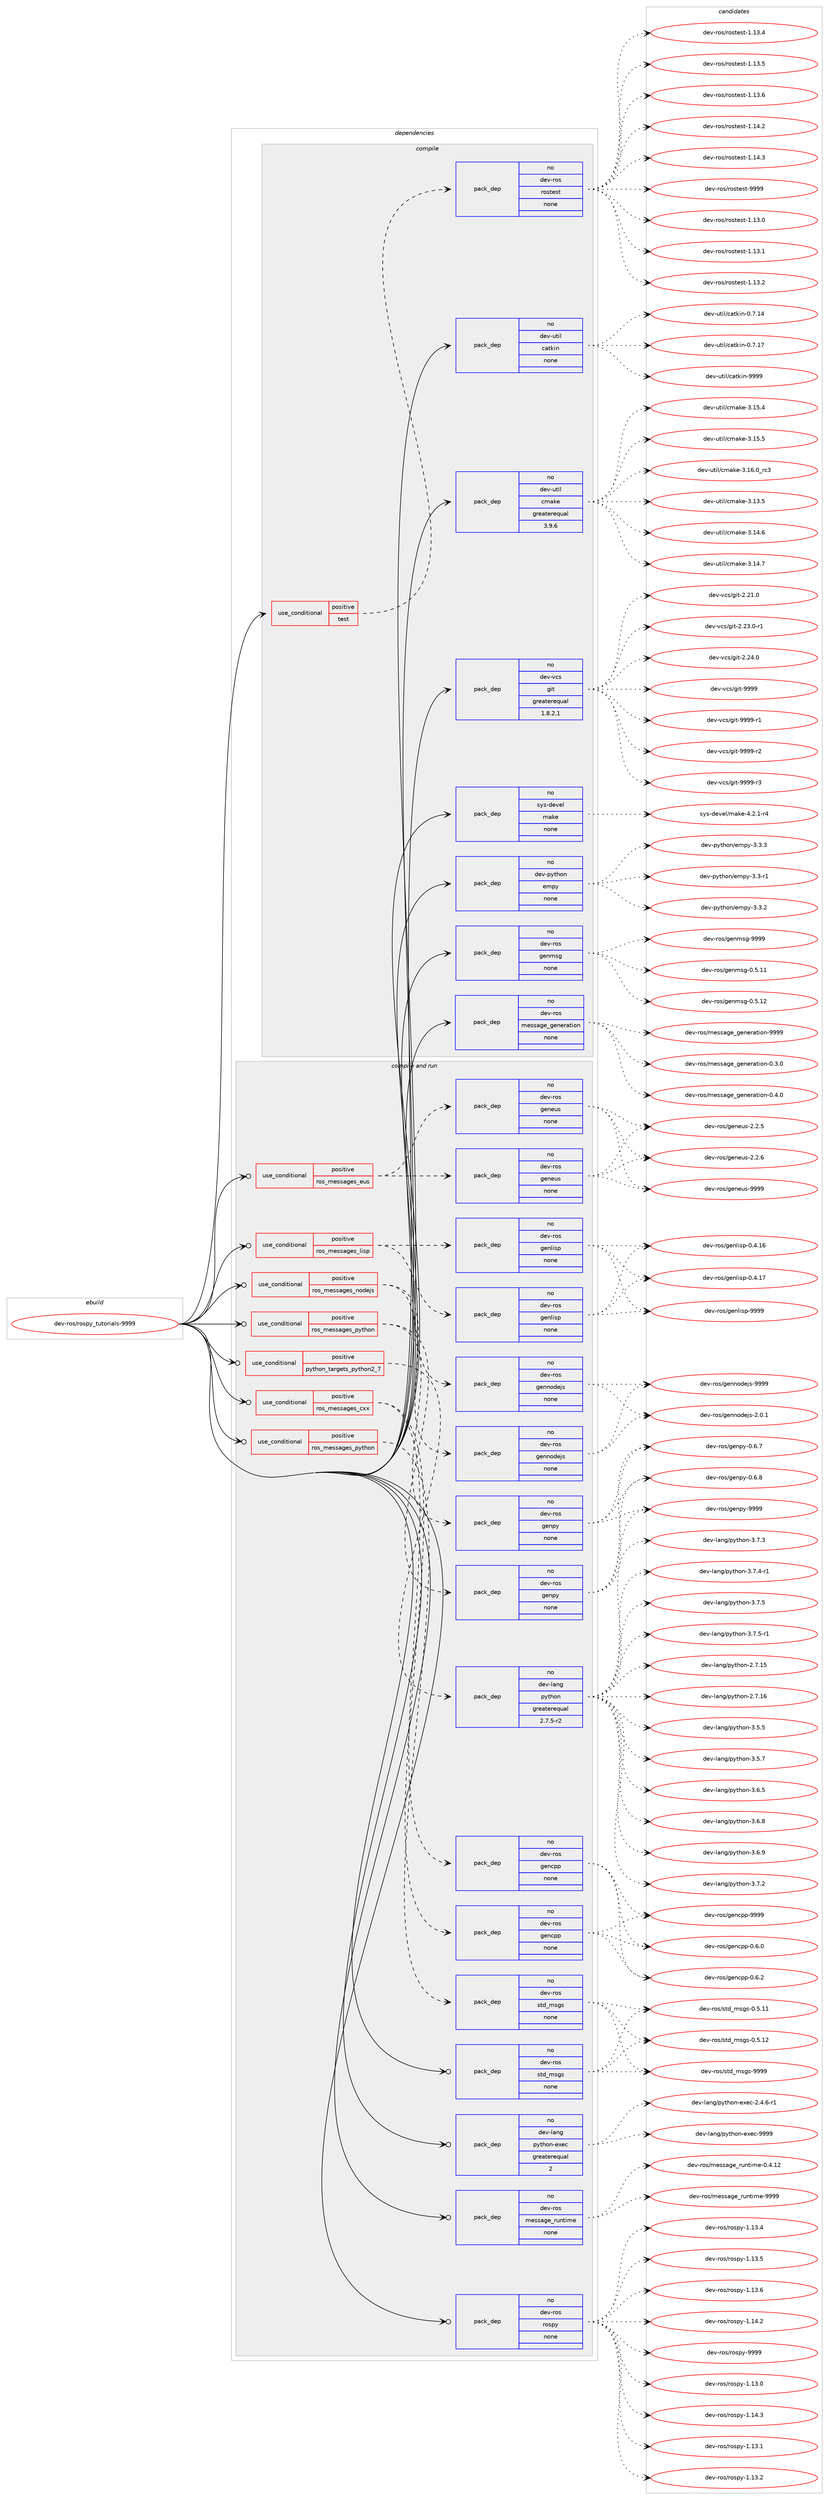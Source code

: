 digraph prolog {

# *************
# Graph options
# *************

newrank=true;
concentrate=true;
compound=true;
graph [rankdir=LR,fontname=Helvetica,fontsize=10,ranksep=1.5];#, ranksep=2.5, nodesep=0.2];
edge  [arrowhead=vee];
node  [fontname=Helvetica,fontsize=10];

# **********
# The ebuild
# **********

subgraph cluster_leftcol {
color=gray;
rank=same;
label=<<i>ebuild</i>>;
id [label="dev-ros/rospy_tutorials-9999", color=red, width=4, href="../dev-ros/rospy_tutorials-9999.svg"];
}

# ****************
# The dependencies
# ****************

subgraph cluster_midcol {
color=gray;
label=<<i>dependencies</i>>;
subgraph cluster_compile {
fillcolor="#eeeeee";
style=filled;
label=<<i>compile</i>>;
subgraph cond154951 {
dependency663140 [label=<<TABLE BORDER="0" CELLBORDER="1" CELLSPACING="0" CELLPADDING="4"><TR><TD ROWSPAN="3" CELLPADDING="10">use_conditional</TD></TR><TR><TD>positive</TD></TR><TR><TD>test</TD></TR></TABLE>>, shape=none, color=red];
subgraph pack496283 {
dependency663141 [label=<<TABLE BORDER="0" CELLBORDER="1" CELLSPACING="0" CELLPADDING="4" WIDTH="220"><TR><TD ROWSPAN="6" CELLPADDING="30">pack_dep</TD></TR><TR><TD WIDTH="110">no</TD></TR><TR><TD>dev-ros</TD></TR><TR><TD>rostest</TD></TR><TR><TD>none</TD></TR><TR><TD></TD></TR></TABLE>>, shape=none, color=blue];
}
dependency663140:e -> dependency663141:w [weight=20,style="dashed",arrowhead="vee"];
}
id:e -> dependency663140:w [weight=20,style="solid",arrowhead="vee"];
subgraph pack496284 {
dependency663142 [label=<<TABLE BORDER="0" CELLBORDER="1" CELLSPACING="0" CELLPADDING="4" WIDTH="220"><TR><TD ROWSPAN="6" CELLPADDING="30">pack_dep</TD></TR><TR><TD WIDTH="110">no</TD></TR><TR><TD>dev-python</TD></TR><TR><TD>empy</TD></TR><TR><TD>none</TD></TR><TR><TD></TD></TR></TABLE>>, shape=none, color=blue];
}
id:e -> dependency663142:w [weight=20,style="solid",arrowhead="vee"];
subgraph pack496285 {
dependency663143 [label=<<TABLE BORDER="0" CELLBORDER="1" CELLSPACING="0" CELLPADDING="4" WIDTH="220"><TR><TD ROWSPAN="6" CELLPADDING="30">pack_dep</TD></TR><TR><TD WIDTH="110">no</TD></TR><TR><TD>dev-ros</TD></TR><TR><TD>genmsg</TD></TR><TR><TD>none</TD></TR><TR><TD></TD></TR></TABLE>>, shape=none, color=blue];
}
id:e -> dependency663143:w [weight=20,style="solid",arrowhead="vee"];
subgraph pack496286 {
dependency663144 [label=<<TABLE BORDER="0" CELLBORDER="1" CELLSPACING="0" CELLPADDING="4" WIDTH="220"><TR><TD ROWSPAN="6" CELLPADDING="30">pack_dep</TD></TR><TR><TD WIDTH="110">no</TD></TR><TR><TD>dev-ros</TD></TR><TR><TD>message_generation</TD></TR><TR><TD>none</TD></TR><TR><TD></TD></TR></TABLE>>, shape=none, color=blue];
}
id:e -> dependency663144:w [weight=20,style="solid",arrowhead="vee"];
subgraph pack496287 {
dependency663145 [label=<<TABLE BORDER="0" CELLBORDER="1" CELLSPACING="0" CELLPADDING="4" WIDTH="220"><TR><TD ROWSPAN="6" CELLPADDING="30">pack_dep</TD></TR><TR><TD WIDTH="110">no</TD></TR><TR><TD>dev-util</TD></TR><TR><TD>catkin</TD></TR><TR><TD>none</TD></TR><TR><TD></TD></TR></TABLE>>, shape=none, color=blue];
}
id:e -> dependency663145:w [weight=20,style="solid",arrowhead="vee"];
subgraph pack496288 {
dependency663146 [label=<<TABLE BORDER="0" CELLBORDER="1" CELLSPACING="0" CELLPADDING="4" WIDTH="220"><TR><TD ROWSPAN="6" CELLPADDING="30">pack_dep</TD></TR><TR><TD WIDTH="110">no</TD></TR><TR><TD>dev-util</TD></TR><TR><TD>cmake</TD></TR><TR><TD>greaterequal</TD></TR><TR><TD>3.9.6</TD></TR></TABLE>>, shape=none, color=blue];
}
id:e -> dependency663146:w [weight=20,style="solid",arrowhead="vee"];
subgraph pack496289 {
dependency663147 [label=<<TABLE BORDER="0" CELLBORDER="1" CELLSPACING="0" CELLPADDING="4" WIDTH="220"><TR><TD ROWSPAN="6" CELLPADDING="30">pack_dep</TD></TR><TR><TD WIDTH="110">no</TD></TR><TR><TD>dev-vcs</TD></TR><TR><TD>git</TD></TR><TR><TD>greaterequal</TD></TR><TR><TD>1.8.2.1</TD></TR></TABLE>>, shape=none, color=blue];
}
id:e -> dependency663147:w [weight=20,style="solid",arrowhead="vee"];
subgraph pack496290 {
dependency663148 [label=<<TABLE BORDER="0" CELLBORDER="1" CELLSPACING="0" CELLPADDING="4" WIDTH="220"><TR><TD ROWSPAN="6" CELLPADDING="30">pack_dep</TD></TR><TR><TD WIDTH="110">no</TD></TR><TR><TD>sys-devel</TD></TR><TR><TD>make</TD></TR><TR><TD>none</TD></TR><TR><TD></TD></TR></TABLE>>, shape=none, color=blue];
}
id:e -> dependency663148:w [weight=20,style="solid",arrowhead="vee"];
}
subgraph cluster_compileandrun {
fillcolor="#eeeeee";
style=filled;
label=<<i>compile and run</i>>;
subgraph cond154952 {
dependency663149 [label=<<TABLE BORDER="0" CELLBORDER="1" CELLSPACING="0" CELLPADDING="4"><TR><TD ROWSPAN="3" CELLPADDING="10">use_conditional</TD></TR><TR><TD>positive</TD></TR><TR><TD>python_targets_python2_7</TD></TR></TABLE>>, shape=none, color=red];
subgraph pack496291 {
dependency663150 [label=<<TABLE BORDER="0" CELLBORDER="1" CELLSPACING="0" CELLPADDING="4" WIDTH="220"><TR><TD ROWSPAN="6" CELLPADDING="30">pack_dep</TD></TR><TR><TD WIDTH="110">no</TD></TR><TR><TD>dev-lang</TD></TR><TR><TD>python</TD></TR><TR><TD>greaterequal</TD></TR><TR><TD>2.7.5-r2</TD></TR></TABLE>>, shape=none, color=blue];
}
dependency663149:e -> dependency663150:w [weight=20,style="dashed",arrowhead="vee"];
}
id:e -> dependency663149:w [weight=20,style="solid",arrowhead="odotvee"];
subgraph cond154953 {
dependency663151 [label=<<TABLE BORDER="0" CELLBORDER="1" CELLSPACING="0" CELLPADDING="4"><TR><TD ROWSPAN="3" CELLPADDING="10">use_conditional</TD></TR><TR><TD>positive</TD></TR><TR><TD>ros_messages_cxx</TD></TR></TABLE>>, shape=none, color=red];
subgraph pack496292 {
dependency663152 [label=<<TABLE BORDER="0" CELLBORDER="1" CELLSPACING="0" CELLPADDING="4" WIDTH="220"><TR><TD ROWSPAN="6" CELLPADDING="30">pack_dep</TD></TR><TR><TD WIDTH="110">no</TD></TR><TR><TD>dev-ros</TD></TR><TR><TD>gencpp</TD></TR><TR><TD>none</TD></TR><TR><TD></TD></TR></TABLE>>, shape=none, color=blue];
}
dependency663151:e -> dependency663152:w [weight=20,style="dashed",arrowhead="vee"];
subgraph pack496293 {
dependency663153 [label=<<TABLE BORDER="0" CELLBORDER="1" CELLSPACING="0" CELLPADDING="4" WIDTH="220"><TR><TD ROWSPAN="6" CELLPADDING="30">pack_dep</TD></TR><TR><TD WIDTH="110">no</TD></TR><TR><TD>dev-ros</TD></TR><TR><TD>gencpp</TD></TR><TR><TD>none</TD></TR><TR><TD></TD></TR></TABLE>>, shape=none, color=blue];
}
dependency663151:e -> dependency663153:w [weight=20,style="dashed",arrowhead="vee"];
}
id:e -> dependency663151:w [weight=20,style="solid",arrowhead="odotvee"];
subgraph cond154954 {
dependency663154 [label=<<TABLE BORDER="0" CELLBORDER="1" CELLSPACING="0" CELLPADDING="4"><TR><TD ROWSPAN="3" CELLPADDING="10">use_conditional</TD></TR><TR><TD>positive</TD></TR><TR><TD>ros_messages_eus</TD></TR></TABLE>>, shape=none, color=red];
subgraph pack496294 {
dependency663155 [label=<<TABLE BORDER="0" CELLBORDER="1" CELLSPACING="0" CELLPADDING="4" WIDTH="220"><TR><TD ROWSPAN="6" CELLPADDING="30">pack_dep</TD></TR><TR><TD WIDTH="110">no</TD></TR><TR><TD>dev-ros</TD></TR><TR><TD>geneus</TD></TR><TR><TD>none</TD></TR><TR><TD></TD></TR></TABLE>>, shape=none, color=blue];
}
dependency663154:e -> dependency663155:w [weight=20,style="dashed",arrowhead="vee"];
subgraph pack496295 {
dependency663156 [label=<<TABLE BORDER="0" CELLBORDER="1" CELLSPACING="0" CELLPADDING="4" WIDTH="220"><TR><TD ROWSPAN="6" CELLPADDING="30">pack_dep</TD></TR><TR><TD WIDTH="110">no</TD></TR><TR><TD>dev-ros</TD></TR><TR><TD>geneus</TD></TR><TR><TD>none</TD></TR><TR><TD></TD></TR></TABLE>>, shape=none, color=blue];
}
dependency663154:e -> dependency663156:w [weight=20,style="dashed",arrowhead="vee"];
}
id:e -> dependency663154:w [weight=20,style="solid",arrowhead="odotvee"];
subgraph cond154955 {
dependency663157 [label=<<TABLE BORDER="0" CELLBORDER="1" CELLSPACING="0" CELLPADDING="4"><TR><TD ROWSPAN="3" CELLPADDING="10">use_conditional</TD></TR><TR><TD>positive</TD></TR><TR><TD>ros_messages_lisp</TD></TR></TABLE>>, shape=none, color=red];
subgraph pack496296 {
dependency663158 [label=<<TABLE BORDER="0" CELLBORDER="1" CELLSPACING="0" CELLPADDING="4" WIDTH="220"><TR><TD ROWSPAN="6" CELLPADDING="30">pack_dep</TD></TR><TR><TD WIDTH="110">no</TD></TR><TR><TD>dev-ros</TD></TR><TR><TD>genlisp</TD></TR><TR><TD>none</TD></TR><TR><TD></TD></TR></TABLE>>, shape=none, color=blue];
}
dependency663157:e -> dependency663158:w [weight=20,style="dashed",arrowhead="vee"];
subgraph pack496297 {
dependency663159 [label=<<TABLE BORDER="0" CELLBORDER="1" CELLSPACING="0" CELLPADDING="4" WIDTH="220"><TR><TD ROWSPAN="6" CELLPADDING="30">pack_dep</TD></TR><TR><TD WIDTH="110">no</TD></TR><TR><TD>dev-ros</TD></TR><TR><TD>genlisp</TD></TR><TR><TD>none</TD></TR><TR><TD></TD></TR></TABLE>>, shape=none, color=blue];
}
dependency663157:e -> dependency663159:w [weight=20,style="dashed",arrowhead="vee"];
}
id:e -> dependency663157:w [weight=20,style="solid",arrowhead="odotvee"];
subgraph cond154956 {
dependency663160 [label=<<TABLE BORDER="0" CELLBORDER="1" CELLSPACING="0" CELLPADDING="4"><TR><TD ROWSPAN="3" CELLPADDING="10">use_conditional</TD></TR><TR><TD>positive</TD></TR><TR><TD>ros_messages_nodejs</TD></TR></TABLE>>, shape=none, color=red];
subgraph pack496298 {
dependency663161 [label=<<TABLE BORDER="0" CELLBORDER="1" CELLSPACING="0" CELLPADDING="4" WIDTH="220"><TR><TD ROWSPAN="6" CELLPADDING="30">pack_dep</TD></TR><TR><TD WIDTH="110">no</TD></TR><TR><TD>dev-ros</TD></TR><TR><TD>gennodejs</TD></TR><TR><TD>none</TD></TR><TR><TD></TD></TR></TABLE>>, shape=none, color=blue];
}
dependency663160:e -> dependency663161:w [weight=20,style="dashed",arrowhead="vee"];
subgraph pack496299 {
dependency663162 [label=<<TABLE BORDER="0" CELLBORDER="1" CELLSPACING="0" CELLPADDING="4" WIDTH="220"><TR><TD ROWSPAN="6" CELLPADDING="30">pack_dep</TD></TR><TR><TD WIDTH="110">no</TD></TR><TR><TD>dev-ros</TD></TR><TR><TD>gennodejs</TD></TR><TR><TD>none</TD></TR><TR><TD></TD></TR></TABLE>>, shape=none, color=blue];
}
dependency663160:e -> dependency663162:w [weight=20,style="dashed",arrowhead="vee"];
}
id:e -> dependency663160:w [weight=20,style="solid",arrowhead="odotvee"];
subgraph cond154957 {
dependency663163 [label=<<TABLE BORDER="0" CELLBORDER="1" CELLSPACING="0" CELLPADDING="4"><TR><TD ROWSPAN="3" CELLPADDING="10">use_conditional</TD></TR><TR><TD>positive</TD></TR><TR><TD>ros_messages_python</TD></TR></TABLE>>, shape=none, color=red];
subgraph pack496300 {
dependency663164 [label=<<TABLE BORDER="0" CELLBORDER="1" CELLSPACING="0" CELLPADDING="4" WIDTH="220"><TR><TD ROWSPAN="6" CELLPADDING="30">pack_dep</TD></TR><TR><TD WIDTH="110">no</TD></TR><TR><TD>dev-ros</TD></TR><TR><TD>genpy</TD></TR><TR><TD>none</TD></TR><TR><TD></TD></TR></TABLE>>, shape=none, color=blue];
}
dependency663163:e -> dependency663164:w [weight=20,style="dashed",arrowhead="vee"];
subgraph pack496301 {
dependency663165 [label=<<TABLE BORDER="0" CELLBORDER="1" CELLSPACING="0" CELLPADDING="4" WIDTH="220"><TR><TD ROWSPAN="6" CELLPADDING="30">pack_dep</TD></TR><TR><TD WIDTH="110">no</TD></TR><TR><TD>dev-ros</TD></TR><TR><TD>genpy</TD></TR><TR><TD>none</TD></TR><TR><TD></TD></TR></TABLE>>, shape=none, color=blue];
}
dependency663163:e -> dependency663165:w [weight=20,style="dashed",arrowhead="vee"];
}
id:e -> dependency663163:w [weight=20,style="solid",arrowhead="odotvee"];
subgraph cond154958 {
dependency663166 [label=<<TABLE BORDER="0" CELLBORDER="1" CELLSPACING="0" CELLPADDING="4"><TR><TD ROWSPAN="3" CELLPADDING="10">use_conditional</TD></TR><TR><TD>positive</TD></TR><TR><TD>ros_messages_python</TD></TR></TABLE>>, shape=none, color=red];
subgraph pack496302 {
dependency663167 [label=<<TABLE BORDER="0" CELLBORDER="1" CELLSPACING="0" CELLPADDING="4" WIDTH="220"><TR><TD ROWSPAN="6" CELLPADDING="30">pack_dep</TD></TR><TR><TD WIDTH="110">no</TD></TR><TR><TD>dev-ros</TD></TR><TR><TD>std_msgs</TD></TR><TR><TD>none</TD></TR><TR><TD></TD></TR></TABLE>>, shape=none, color=blue];
}
dependency663166:e -> dependency663167:w [weight=20,style="dashed",arrowhead="vee"];
}
id:e -> dependency663166:w [weight=20,style="solid",arrowhead="odotvee"];
subgraph pack496303 {
dependency663168 [label=<<TABLE BORDER="0" CELLBORDER="1" CELLSPACING="0" CELLPADDING="4" WIDTH="220"><TR><TD ROWSPAN="6" CELLPADDING="30">pack_dep</TD></TR><TR><TD WIDTH="110">no</TD></TR><TR><TD>dev-lang</TD></TR><TR><TD>python-exec</TD></TR><TR><TD>greaterequal</TD></TR><TR><TD>2</TD></TR></TABLE>>, shape=none, color=blue];
}
id:e -> dependency663168:w [weight=20,style="solid",arrowhead="odotvee"];
subgraph pack496304 {
dependency663169 [label=<<TABLE BORDER="0" CELLBORDER="1" CELLSPACING="0" CELLPADDING="4" WIDTH="220"><TR><TD ROWSPAN="6" CELLPADDING="30">pack_dep</TD></TR><TR><TD WIDTH="110">no</TD></TR><TR><TD>dev-ros</TD></TR><TR><TD>message_runtime</TD></TR><TR><TD>none</TD></TR><TR><TD></TD></TR></TABLE>>, shape=none, color=blue];
}
id:e -> dependency663169:w [weight=20,style="solid",arrowhead="odotvee"];
subgraph pack496305 {
dependency663170 [label=<<TABLE BORDER="0" CELLBORDER="1" CELLSPACING="0" CELLPADDING="4" WIDTH="220"><TR><TD ROWSPAN="6" CELLPADDING="30">pack_dep</TD></TR><TR><TD WIDTH="110">no</TD></TR><TR><TD>dev-ros</TD></TR><TR><TD>rospy</TD></TR><TR><TD>none</TD></TR><TR><TD></TD></TR></TABLE>>, shape=none, color=blue];
}
id:e -> dependency663170:w [weight=20,style="solid",arrowhead="odotvee"];
subgraph pack496306 {
dependency663171 [label=<<TABLE BORDER="0" CELLBORDER="1" CELLSPACING="0" CELLPADDING="4" WIDTH="220"><TR><TD ROWSPAN="6" CELLPADDING="30">pack_dep</TD></TR><TR><TD WIDTH="110">no</TD></TR><TR><TD>dev-ros</TD></TR><TR><TD>std_msgs</TD></TR><TR><TD>none</TD></TR><TR><TD></TD></TR></TABLE>>, shape=none, color=blue];
}
id:e -> dependency663171:w [weight=20,style="solid",arrowhead="odotvee"];
}
subgraph cluster_run {
fillcolor="#eeeeee";
style=filled;
label=<<i>run</i>>;
}
}

# **************
# The candidates
# **************

subgraph cluster_choices {
rank=same;
color=gray;
label=<<i>candidates</i>>;

subgraph choice496283 {
color=black;
nodesep=1;
choice100101118451141111154711411111511610111511645494649514648 [label="dev-ros/rostest-1.13.0", color=red, width=4,href="../dev-ros/rostest-1.13.0.svg"];
choice100101118451141111154711411111511610111511645494649514649 [label="dev-ros/rostest-1.13.1", color=red, width=4,href="../dev-ros/rostest-1.13.1.svg"];
choice100101118451141111154711411111511610111511645494649514650 [label="dev-ros/rostest-1.13.2", color=red, width=4,href="../dev-ros/rostest-1.13.2.svg"];
choice100101118451141111154711411111511610111511645494649514652 [label="dev-ros/rostest-1.13.4", color=red, width=4,href="../dev-ros/rostest-1.13.4.svg"];
choice100101118451141111154711411111511610111511645494649514653 [label="dev-ros/rostest-1.13.5", color=red, width=4,href="../dev-ros/rostest-1.13.5.svg"];
choice100101118451141111154711411111511610111511645494649514654 [label="dev-ros/rostest-1.13.6", color=red, width=4,href="../dev-ros/rostest-1.13.6.svg"];
choice100101118451141111154711411111511610111511645494649524650 [label="dev-ros/rostest-1.14.2", color=red, width=4,href="../dev-ros/rostest-1.14.2.svg"];
choice100101118451141111154711411111511610111511645494649524651 [label="dev-ros/rostest-1.14.3", color=red, width=4,href="../dev-ros/rostest-1.14.3.svg"];
choice10010111845114111115471141111151161011151164557575757 [label="dev-ros/rostest-9999", color=red, width=4,href="../dev-ros/rostest-9999.svg"];
dependency663141:e -> choice100101118451141111154711411111511610111511645494649514648:w [style=dotted,weight="100"];
dependency663141:e -> choice100101118451141111154711411111511610111511645494649514649:w [style=dotted,weight="100"];
dependency663141:e -> choice100101118451141111154711411111511610111511645494649514650:w [style=dotted,weight="100"];
dependency663141:e -> choice100101118451141111154711411111511610111511645494649514652:w [style=dotted,weight="100"];
dependency663141:e -> choice100101118451141111154711411111511610111511645494649514653:w [style=dotted,weight="100"];
dependency663141:e -> choice100101118451141111154711411111511610111511645494649514654:w [style=dotted,weight="100"];
dependency663141:e -> choice100101118451141111154711411111511610111511645494649524650:w [style=dotted,weight="100"];
dependency663141:e -> choice100101118451141111154711411111511610111511645494649524651:w [style=dotted,weight="100"];
dependency663141:e -> choice10010111845114111115471141111151161011151164557575757:w [style=dotted,weight="100"];
}
subgraph choice496284 {
color=black;
nodesep=1;
choice1001011184511212111610411111047101109112121455146514511449 [label="dev-python/empy-3.3-r1", color=red, width=4,href="../dev-python/empy-3.3-r1.svg"];
choice1001011184511212111610411111047101109112121455146514650 [label="dev-python/empy-3.3.2", color=red, width=4,href="../dev-python/empy-3.3.2.svg"];
choice1001011184511212111610411111047101109112121455146514651 [label="dev-python/empy-3.3.3", color=red, width=4,href="../dev-python/empy-3.3.3.svg"];
dependency663142:e -> choice1001011184511212111610411111047101109112121455146514511449:w [style=dotted,weight="100"];
dependency663142:e -> choice1001011184511212111610411111047101109112121455146514650:w [style=dotted,weight="100"];
dependency663142:e -> choice1001011184511212111610411111047101109112121455146514651:w [style=dotted,weight="100"];
}
subgraph choice496285 {
color=black;
nodesep=1;
choice100101118451141111154710310111010911510345484653464949 [label="dev-ros/genmsg-0.5.11", color=red, width=4,href="../dev-ros/genmsg-0.5.11.svg"];
choice100101118451141111154710310111010911510345484653464950 [label="dev-ros/genmsg-0.5.12", color=red, width=4,href="../dev-ros/genmsg-0.5.12.svg"];
choice10010111845114111115471031011101091151034557575757 [label="dev-ros/genmsg-9999", color=red, width=4,href="../dev-ros/genmsg-9999.svg"];
dependency663143:e -> choice100101118451141111154710310111010911510345484653464949:w [style=dotted,weight="100"];
dependency663143:e -> choice100101118451141111154710310111010911510345484653464950:w [style=dotted,weight="100"];
dependency663143:e -> choice10010111845114111115471031011101091151034557575757:w [style=dotted,weight="100"];
}
subgraph choice496286 {
color=black;
nodesep=1;
choice1001011184511411111547109101115115971031019510310111010111497116105111110454846514648 [label="dev-ros/message_generation-0.3.0", color=red, width=4,href="../dev-ros/message_generation-0.3.0.svg"];
choice1001011184511411111547109101115115971031019510310111010111497116105111110454846524648 [label="dev-ros/message_generation-0.4.0", color=red, width=4,href="../dev-ros/message_generation-0.4.0.svg"];
choice10010111845114111115471091011151159710310195103101110101114971161051111104557575757 [label="dev-ros/message_generation-9999", color=red, width=4,href="../dev-ros/message_generation-9999.svg"];
dependency663144:e -> choice1001011184511411111547109101115115971031019510310111010111497116105111110454846514648:w [style=dotted,weight="100"];
dependency663144:e -> choice1001011184511411111547109101115115971031019510310111010111497116105111110454846524648:w [style=dotted,weight="100"];
dependency663144:e -> choice10010111845114111115471091011151159710310195103101110101114971161051111104557575757:w [style=dotted,weight="100"];
}
subgraph choice496287 {
color=black;
nodesep=1;
choice1001011184511711610510847999711610710511045484655464952 [label="dev-util/catkin-0.7.14", color=red, width=4,href="../dev-util/catkin-0.7.14.svg"];
choice1001011184511711610510847999711610710511045484655464955 [label="dev-util/catkin-0.7.17", color=red, width=4,href="../dev-util/catkin-0.7.17.svg"];
choice100101118451171161051084799971161071051104557575757 [label="dev-util/catkin-9999", color=red, width=4,href="../dev-util/catkin-9999.svg"];
dependency663145:e -> choice1001011184511711610510847999711610710511045484655464952:w [style=dotted,weight="100"];
dependency663145:e -> choice1001011184511711610510847999711610710511045484655464955:w [style=dotted,weight="100"];
dependency663145:e -> choice100101118451171161051084799971161071051104557575757:w [style=dotted,weight="100"];
}
subgraph choice496288 {
color=black;
nodesep=1;
choice1001011184511711610510847991099710710145514649514653 [label="dev-util/cmake-3.13.5", color=red, width=4,href="../dev-util/cmake-3.13.5.svg"];
choice1001011184511711610510847991099710710145514649524654 [label="dev-util/cmake-3.14.6", color=red, width=4,href="../dev-util/cmake-3.14.6.svg"];
choice1001011184511711610510847991099710710145514649524655 [label="dev-util/cmake-3.14.7", color=red, width=4,href="../dev-util/cmake-3.14.7.svg"];
choice1001011184511711610510847991099710710145514649534652 [label="dev-util/cmake-3.15.4", color=red, width=4,href="../dev-util/cmake-3.15.4.svg"];
choice1001011184511711610510847991099710710145514649534653 [label="dev-util/cmake-3.15.5", color=red, width=4,href="../dev-util/cmake-3.15.5.svg"];
choice1001011184511711610510847991099710710145514649544648951149951 [label="dev-util/cmake-3.16.0_rc3", color=red, width=4,href="../dev-util/cmake-3.16.0_rc3.svg"];
dependency663146:e -> choice1001011184511711610510847991099710710145514649514653:w [style=dotted,weight="100"];
dependency663146:e -> choice1001011184511711610510847991099710710145514649524654:w [style=dotted,weight="100"];
dependency663146:e -> choice1001011184511711610510847991099710710145514649524655:w [style=dotted,weight="100"];
dependency663146:e -> choice1001011184511711610510847991099710710145514649534652:w [style=dotted,weight="100"];
dependency663146:e -> choice1001011184511711610510847991099710710145514649534653:w [style=dotted,weight="100"];
dependency663146:e -> choice1001011184511711610510847991099710710145514649544648951149951:w [style=dotted,weight="100"];
}
subgraph choice496289 {
color=black;
nodesep=1;
choice10010111845118991154710310511645504650494648 [label="dev-vcs/git-2.21.0", color=red, width=4,href="../dev-vcs/git-2.21.0.svg"];
choice100101118451189911547103105116455046505146484511449 [label="dev-vcs/git-2.23.0-r1", color=red, width=4,href="../dev-vcs/git-2.23.0-r1.svg"];
choice10010111845118991154710310511645504650524648 [label="dev-vcs/git-2.24.0", color=red, width=4,href="../dev-vcs/git-2.24.0.svg"];
choice1001011184511899115471031051164557575757 [label="dev-vcs/git-9999", color=red, width=4,href="../dev-vcs/git-9999.svg"];
choice10010111845118991154710310511645575757574511449 [label="dev-vcs/git-9999-r1", color=red, width=4,href="../dev-vcs/git-9999-r1.svg"];
choice10010111845118991154710310511645575757574511450 [label="dev-vcs/git-9999-r2", color=red, width=4,href="../dev-vcs/git-9999-r2.svg"];
choice10010111845118991154710310511645575757574511451 [label="dev-vcs/git-9999-r3", color=red, width=4,href="../dev-vcs/git-9999-r3.svg"];
dependency663147:e -> choice10010111845118991154710310511645504650494648:w [style=dotted,weight="100"];
dependency663147:e -> choice100101118451189911547103105116455046505146484511449:w [style=dotted,weight="100"];
dependency663147:e -> choice10010111845118991154710310511645504650524648:w [style=dotted,weight="100"];
dependency663147:e -> choice1001011184511899115471031051164557575757:w [style=dotted,weight="100"];
dependency663147:e -> choice10010111845118991154710310511645575757574511449:w [style=dotted,weight="100"];
dependency663147:e -> choice10010111845118991154710310511645575757574511450:w [style=dotted,weight="100"];
dependency663147:e -> choice10010111845118991154710310511645575757574511451:w [style=dotted,weight="100"];
}
subgraph choice496290 {
color=black;
nodesep=1;
choice1151211154510010111810110847109971071014552465046494511452 [label="sys-devel/make-4.2.1-r4", color=red, width=4,href="../sys-devel/make-4.2.1-r4.svg"];
dependency663148:e -> choice1151211154510010111810110847109971071014552465046494511452:w [style=dotted,weight="100"];
}
subgraph choice496291 {
color=black;
nodesep=1;
choice10010111845108971101034711212111610411111045504655464953 [label="dev-lang/python-2.7.15", color=red, width=4,href="../dev-lang/python-2.7.15.svg"];
choice10010111845108971101034711212111610411111045504655464954 [label="dev-lang/python-2.7.16", color=red, width=4,href="../dev-lang/python-2.7.16.svg"];
choice100101118451089711010347112121116104111110455146534653 [label="dev-lang/python-3.5.5", color=red, width=4,href="../dev-lang/python-3.5.5.svg"];
choice100101118451089711010347112121116104111110455146534655 [label="dev-lang/python-3.5.7", color=red, width=4,href="../dev-lang/python-3.5.7.svg"];
choice100101118451089711010347112121116104111110455146544653 [label="dev-lang/python-3.6.5", color=red, width=4,href="../dev-lang/python-3.6.5.svg"];
choice100101118451089711010347112121116104111110455146544656 [label="dev-lang/python-3.6.8", color=red, width=4,href="../dev-lang/python-3.6.8.svg"];
choice100101118451089711010347112121116104111110455146544657 [label="dev-lang/python-3.6.9", color=red, width=4,href="../dev-lang/python-3.6.9.svg"];
choice100101118451089711010347112121116104111110455146554650 [label="dev-lang/python-3.7.2", color=red, width=4,href="../dev-lang/python-3.7.2.svg"];
choice100101118451089711010347112121116104111110455146554651 [label="dev-lang/python-3.7.3", color=red, width=4,href="../dev-lang/python-3.7.3.svg"];
choice1001011184510897110103471121211161041111104551465546524511449 [label="dev-lang/python-3.7.4-r1", color=red, width=4,href="../dev-lang/python-3.7.4-r1.svg"];
choice100101118451089711010347112121116104111110455146554653 [label="dev-lang/python-3.7.5", color=red, width=4,href="../dev-lang/python-3.7.5.svg"];
choice1001011184510897110103471121211161041111104551465546534511449 [label="dev-lang/python-3.7.5-r1", color=red, width=4,href="../dev-lang/python-3.7.5-r1.svg"];
dependency663150:e -> choice10010111845108971101034711212111610411111045504655464953:w [style=dotted,weight="100"];
dependency663150:e -> choice10010111845108971101034711212111610411111045504655464954:w [style=dotted,weight="100"];
dependency663150:e -> choice100101118451089711010347112121116104111110455146534653:w [style=dotted,weight="100"];
dependency663150:e -> choice100101118451089711010347112121116104111110455146534655:w [style=dotted,weight="100"];
dependency663150:e -> choice100101118451089711010347112121116104111110455146544653:w [style=dotted,weight="100"];
dependency663150:e -> choice100101118451089711010347112121116104111110455146544656:w [style=dotted,weight="100"];
dependency663150:e -> choice100101118451089711010347112121116104111110455146544657:w [style=dotted,weight="100"];
dependency663150:e -> choice100101118451089711010347112121116104111110455146554650:w [style=dotted,weight="100"];
dependency663150:e -> choice100101118451089711010347112121116104111110455146554651:w [style=dotted,weight="100"];
dependency663150:e -> choice1001011184510897110103471121211161041111104551465546524511449:w [style=dotted,weight="100"];
dependency663150:e -> choice100101118451089711010347112121116104111110455146554653:w [style=dotted,weight="100"];
dependency663150:e -> choice1001011184510897110103471121211161041111104551465546534511449:w [style=dotted,weight="100"];
}
subgraph choice496292 {
color=black;
nodesep=1;
choice100101118451141111154710310111099112112454846544648 [label="dev-ros/gencpp-0.6.0", color=red, width=4,href="../dev-ros/gencpp-0.6.0.svg"];
choice100101118451141111154710310111099112112454846544650 [label="dev-ros/gencpp-0.6.2", color=red, width=4,href="../dev-ros/gencpp-0.6.2.svg"];
choice1001011184511411111547103101110991121124557575757 [label="dev-ros/gencpp-9999", color=red, width=4,href="../dev-ros/gencpp-9999.svg"];
dependency663152:e -> choice100101118451141111154710310111099112112454846544648:w [style=dotted,weight="100"];
dependency663152:e -> choice100101118451141111154710310111099112112454846544650:w [style=dotted,weight="100"];
dependency663152:e -> choice1001011184511411111547103101110991121124557575757:w [style=dotted,weight="100"];
}
subgraph choice496293 {
color=black;
nodesep=1;
choice100101118451141111154710310111099112112454846544648 [label="dev-ros/gencpp-0.6.0", color=red, width=4,href="../dev-ros/gencpp-0.6.0.svg"];
choice100101118451141111154710310111099112112454846544650 [label="dev-ros/gencpp-0.6.2", color=red, width=4,href="../dev-ros/gencpp-0.6.2.svg"];
choice1001011184511411111547103101110991121124557575757 [label="dev-ros/gencpp-9999", color=red, width=4,href="../dev-ros/gencpp-9999.svg"];
dependency663153:e -> choice100101118451141111154710310111099112112454846544648:w [style=dotted,weight="100"];
dependency663153:e -> choice100101118451141111154710310111099112112454846544650:w [style=dotted,weight="100"];
dependency663153:e -> choice1001011184511411111547103101110991121124557575757:w [style=dotted,weight="100"];
}
subgraph choice496294 {
color=black;
nodesep=1;
choice1001011184511411111547103101110101117115455046504653 [label="dev-ros/geneus-2.2.5", color=red, width=4,href="../dev-ros/geneus-2.2.5.svg"];
choice1001011184511411111547103101110101117115455046504654 [label="dev-ros/geneus-2.2.6", color=red, width=4,href="../dev-ros/geneus-2.2.6.svg"];
choice10010111845114111115471031011101011171154557575757 [label="dev-ros/geneus-9999", color=red, width=4,href="../dev-ros/geneus-9999.svg"];
dependency663155:e -> choice1001011184511411111547103101110101117115455046504653:w [style=dotted,weight="100"];
dependency663155:e -> choice1001011184511411111547103101110101117115455046504654:w [style=dotted,weight="100"];
dependency663155:e -> choice10010111845114111115471031011101011171154557575757:w [style=dotted,weight="100"];
}
subgraph choice496295 {
color=black;
nodesep=1;
choice1001011184511411111547103101110101117115455046504653 [label="dev-ros/geneus-2.2.5", color=red, width=4,href="../dev-ros/geneus-2.2.5.svg"];
choice1001011184511411111547103101110101117115455046504654 [label="dev-ros/geneus-2.2.6", color=red, width=4,href="../dev-ros/geneus-2.2.6.svg"];
choice10010111845114111115471031011101011171154557575757 [label="dev-ros/geneus-9999", color=red, width=4,href="../dev-ros/geneus-9999.svg"];
dependency663156:e -> choice1001011184511411111547103101110101117115455046504653:w [style=dotted,weight="100"];
dependency663156:e -> choice1001011184511411111547103101110101117115455046504654:w [style=dotted,weight="100"];
dependency663156:e -> choice10010111845114111115471031011101011171154557575757:w [style=dotted,weight="100"];
}
subgraph choice496296 {
color=black;
nodesep=1;
choice100101118451141111154710310111010810511511245484652464954 [label="dev-ros/genlisp-0.4.16", color=red, width=4,href="../dev-ros/genlisp-0.4.16.svg"];
choice100101118451141111154710310111010810511511245484652464955 [label="dev-ros/genlisp-0.4.17", color=red, width=4,href="../dev-ros/genlisp-0.4.17.svg"];
choice10010111845114111115471031011101081051151124557575757 [label="dev-ros/genlisp-9999", color=red, width=4,href="../dev-ros/genlisp-9999.svg"];
dependency663158:e -> choice100101118451141111154710310111010810511511245484652464954:w [style=dotted,weight="100"];
dependency663158:e -> choice100101118451141111154710310111010810511511245484652464955:w [style=dotted,weight="100"];
dependency663158:e -> choice10010111845114111115471031011101081051151124557575757:w [style=dotted,weight="100"];
}
subgraph choice496297 {
color=black;
nodesep=1;
choice100101118451141111154710310111010810511511245484652464954 [label="dev-ros/genlisp-0.4.16", color=red, width=4,href="../dev-ros/genlisp-0.4.16.svg"];
choice100101118451141111154710310111010810511511245484652464955 [label="dev-ros/genlisp-0.4.17", color=red, width=4,href="../dev-ros/genlisp-0.4.17.svg"];
choice10010111845114111115471031011101081051151124557575757 [label="dev-ros/genlisp-9999", color=red, width=4,href="../dev-ros/genlisp-9999.svg"];
dependency663159:e -> choice100101118451141111154710310111010810511511245484652464954:w [style=dotted,weight="100"];
dependency663159:e -> choice100101118451141111154710310111010810511511245484652464955:w [style=dotted,weight="100"];
dependency663159:e -> choice10010111845114111115471031011101081051151124557575757:w [style=dotted,weight="100"];
}
subgraph choice496298 {
color=black;
nodesep=1;
choice1001011184511411111547103101110110111100101106115455046484649 [label="dev-ros/gennodejs-2.0.1", color=red, width=4,href="../dev-ros/gennodejs-2.0.1.svg"];
choice10010111845114111115471031011101101111001011061154557575757 [label="dev-ros/gennodejs-9999", color=red, width=4,href="../dev-ros/gennodejs-9999.svg"];
dependency663161:e -> choice1001011184511411111547103101110110111100101106115455046484649:w [style=dotted,weight="100"];
dependency663161:e -> choice10010111845114111115471031011101101111001011061154557575757:w [style=dotted,weight="100"];
}
subgraph choice496299 {
color=black;
nodesep=1;
choice1001011184511411111547103101110110111100101106115455046484649 [label="dev-ros/gennodejs-2.0.1", color=red, width=4,href="../dev-ros/gennodejs-2.0.1.svg"];
choice10010111845114111115471031011101101111001011061154557575757 [label="dev-ros/gennodejs-9999", color=red, width=4,href="../dev-ros/gennodejs-9999.svg"];
dependency663162:e -> choice1001011184511411111547103101110110111100101106115455046484649:w [style=dotted,weight="100"];
dependency663162:e -> choice10010111845114111115471031011101101111001011061154557575757:w [style=dotted,weight="100"];
}
subgraph choice496300 {
color=black;
nodesep=1;
choice1001011184511411111547103101110112121454846544655 [label="dev-ros/genpy-0.6.7", color=red, width=4,href="../dev-ros/genpy-0.6.7.svg"];
choice1001011184511411111547103101110112121454846544656 [label="dev-ros/genpy-0.6.8", color=red, width=4,href="../dev-ros/genpy-0.6.8.svg"];
choice10010111845114111115471031011101121214557575757 [label="dev-ros/genpy-9999", color=red, width=4,href="../dev-ros/genpy-9999.svg"];
dependency663164:e -> choice1001011184511411111547103101110112121454846544655:w [style=dotted,weight="100"];
dependency663164:e -> choice1001011184511411111547103101110112121454846544656:w [style=dotted,weight="100"];
dependency663164:e -> choice10010111845114111115471031011101121214557575757:w [style=dotted,weight="100"];
}
subgraph choice496301 {
color=black;
nodesep=1;
choice1001011184511411111547103101110112121454846544655 [label="dev-ros/genpy-0.6.7", color=red, width=4,href="../dev-ros/genpy-0.6.7.svg"];
choice1001011184511411111547103101110112121454846544656 [label="dev-ros/genpy-0.6.8", color=red, width=4,href="../dev-ros/genpy-0.6.8.svg"];
choice10010111845114111115471031011101121214557575757 [label="dev-ros/genpy-9999", color=red, width=4,href="../dev-ros/genpy-9999.svg"];
dependency663165:e -> choice1001011184511411111547103101110112121454846544655:w [style=dotted,weight="100"];
dependency663165:e -> choice1001011184511411111547103101110112121454846544656:w [style=dotted,weight="100"];
dependency663165:e -> choice10010111845114111115471031011101121214557575757:w [style=dotted,weight="100"];
}
subgraph choice496302 {
color=black;
nodesep=1;
choice10010111845114111115471151161009510911510311545484653464949 [label="dev-ros/std_msgs-0.5.11", color=red, width=4,href="../dev-ros/std_msgs-0.5.11.svg"];
choice10010111845114111115471151161009510911510311545484653464950 [label="dev-ros/std_msgs-0.5.12", color=red, width=4,href="../dev-ros/std_msgs-0.5.12.svg"];
choice1001011184511411111547115116100951091151031154557575757 [label="dev-ros/std_msgs-9999", color=red, width=4,href="../dev-ros/std_msgs-9999.svg"];
dependency663167:e -> choice10010111845114111115471151161009510911510311545484653464949:w [style=dotted,weight="100"];
dependency663167:e -> choice10010111845114111115471151161009510911510311545484653464950:w [style=dotted,weight="100"];
dependency663167:e -> choice1001011184511411111547115116100951091151031154557575757:w [style=dotted,weight="100"];
}
subgraph choice496303 {
color=black;
nodesep=1;
choice10010111845108971101034711212111610411111045101120101994550465246544511449 [label="dev-lang/python-exec-2.4.6-r1", color=red, width=4,href="../dev-lang/python-exec-2.4.6-r1.svg"];
choice10010111845108971101034711212111610411111045101120101994557575757 [label="dev-lang/python-exec-9999", color=red, width=4,href="../dev-lang/python-exec-9999.svg"];
dependency663168:e -> choice10010111845108971101034711212111610411111045101120101994550465246544511449:w [style=dotted,weight="100"];
dependency663168:e -> choice10010111845108971101034711212111610411111045101120101994557575757:w [style=dotted,weight="100"];
}
subgraph choice496304 {
color=black;
nodesep=1;
choice1001011184511411111547109101115115971031019511411711011610510910145484652464950 [label="dev-ros/message_runtime-0.4.12", color=red, width=4,href="../dev-ros/message_runtime-0.4.12.svg"];
choice100101118451141111154710910111511597103101951141171101161051091014557575757 [label="dev-ros/message_runtime-9999", color=red, width=4,href="../dev-ros/message_runtime-9999.svg"];
dependency663169:e -> choice1001011184511411111547109101115115971031019511411711011610510910145484652464950:w [style=dotted,weight="100"];
dependency663169:e -> choice100101118451141111154710910111511597103101951141171101161051091014557575757:w [style=dotted,weight="100"];
}
subgraph choice496305 {
color=black;
nodesep=1;
choice100101118451141111154711411111511212145494649514648 [label="dev-ros/rospy-1.13.0", color=red, width=4,href="../dev-ros/rospy-1.13.0.svg"];
choice100101118451141111154711411111511212145494649514649 [label="dev-ros/rospy-1.13.1", color=red, width=4,href="../dev-ros/rospy-1.13.1.svg"];
choice100101118451141111154711411111511212145494649514650 [label="dev-ros/rospy-1.13.2", color=red, width=4,href="../dev-ros/rospy-1.13.2.svg"];
choice100101118451141111154711411111511212145494649514652 [label="dev-ros/rospy-1.13.4", color=red, width=4,href="../dev-ros/rospy-1.13.4.svg"];
choice100101118451141111154711411111511212145494649514653 [label="dev-ros/rospy-1.13.5", color=red, width=4,href="../dev-ros/rospy-1.13.5.svg"];
choice100101118451141111154711411111511212145494649514654 [label="dev-ros/rospy-1.13.6", color=red, width=4,href="../dev-ros/rospy-1.13.6.svg"];
choice100101118451141111154711411111511212145494649524650 [label="dev-ros/rospy-1.14.2", color=red, width=4,href="../dev-ros/rospy-1.14.2.svg"];
choice100101118451141111154711411111511212145494649524651 [label="dev-ros/rospy-1.14.3", color=red, width=4,href="../dev-ros/rospy-1.14.3.svg"];
choice10010111845114111115471141111151121214557575757 [label="dev-ros/rospy-9999", color=red, width=4,href="../dev-ros/rospy-9999.svg"];
dependency663170:e -> choice100101118451141111154711411111511212145494649514648:w [style=dotted,weight="100"];
dependency663170:e -> choice100101118451141111154711411111511212145494649514649:w [style=dotted,weight="100"];
dependency663170:e -> choice100101118451141111154711411111511212145494649514650:w [style=dotted,weight="100"];
dependency663170:e -> choice100101118451141111154711411111511212145494649514652:w [style=dotted,weight="100"];
dependency663170:e -> choice100101118451141111154711411111511212145494649514653:w [style=dotted,weight="100"];
dependency663170:e -> choice100101118451141111154711411111511212145494649514654:w [style=dotted,weight="100"];
dependency663170:e -> choice100101118451141111154711411111511212145494649524650:w [style=dotted,weight="100"];
dependency663170:e -> choice100101118451141111154711411111511212145494649524651:w [style=dotted,weight="100"];
dependency663170:e -> choice10010111845114111115471141111151121214557575757:w [style=dotted,weight="100"];
}
subgraph choice496306 {
color=black;
nodesep=1;
choice10010111845114111115471151161009510911510311545484653464949 [label="dev-ros/std_msgs-0.5.11", color=red, width=4,href="../dev-ros/std_msgs-0.5.11.svg"];
choice10010111845114111115471151161009510911510311545484653464950 [label="dev-ros/std_msgs-0.5.12", color=red, width=4,href="../dev-ros/std_msgs-0.5.12.svg"];
choice1001011184511411111547115116100951091151031154557575757 [label="dev-ros/std_msgs-9999", color=red, width=4,href="../dev-ros/std_msgs-9999.svg"];
dependency663171:e -> choice10010111845114111115471151161009510911510311545484653464949:w [style=dotted,weight="100"];
dependency663171:e -> choice10010111845114111115471151161009510911510311545484653464950:w [style=dotted,weight="100"];
dependency663171:e -> choice1001011184511411111547115116100951091151031154557575757:w [style=dotted,weight="100"];
}
}

}
